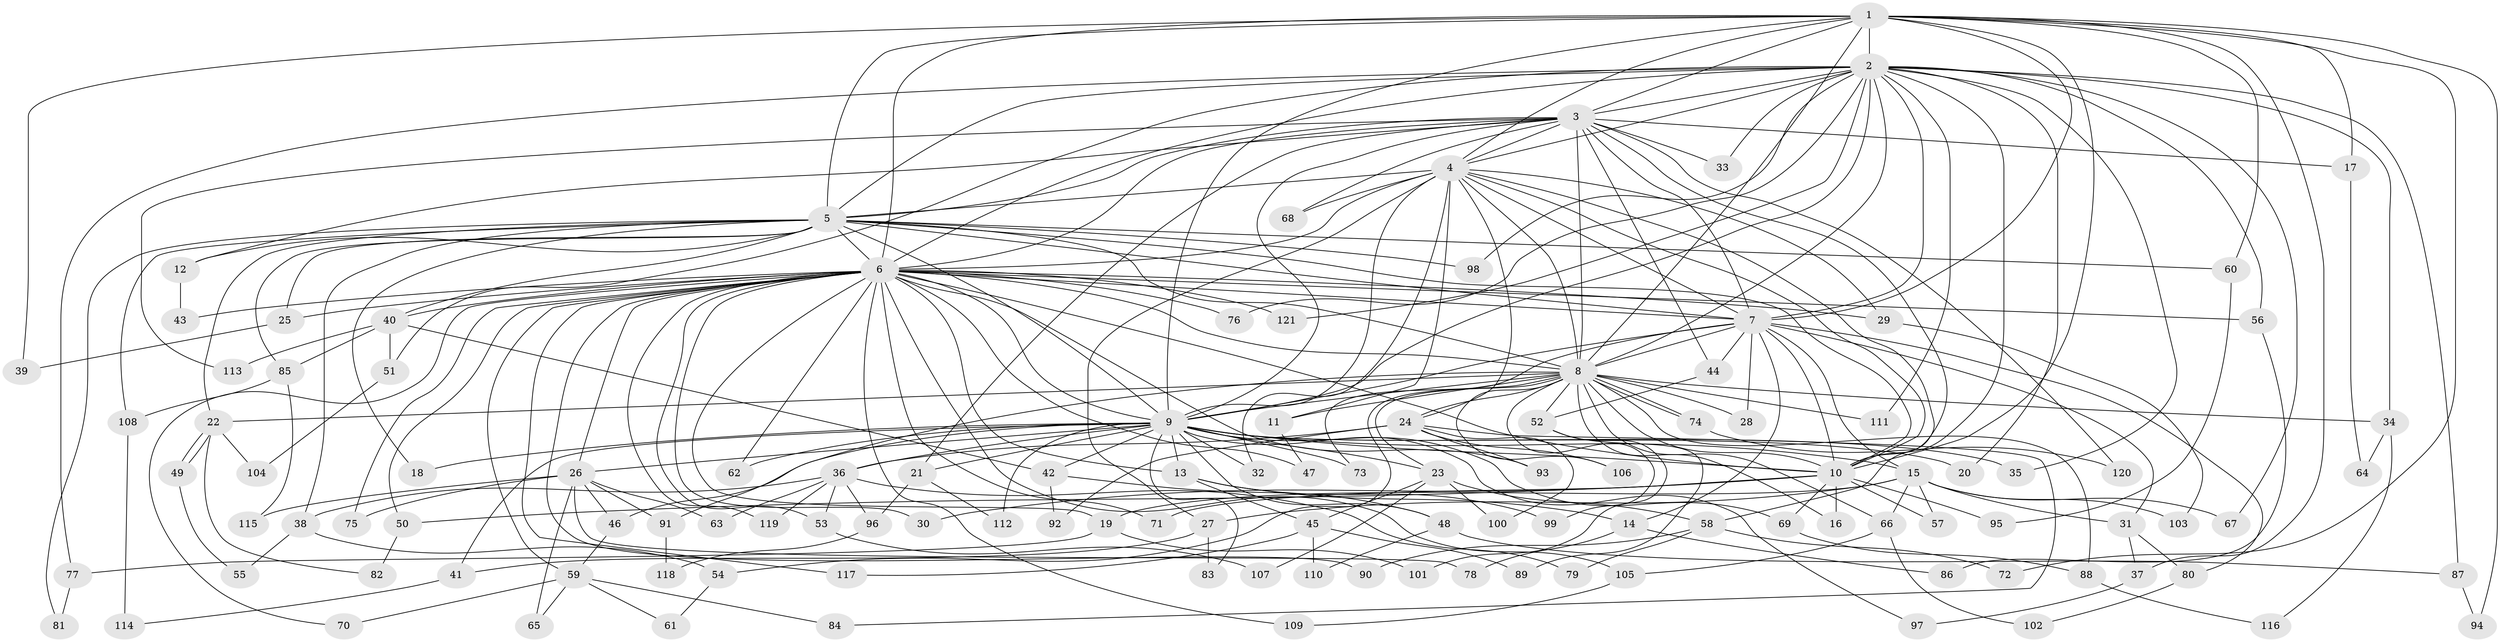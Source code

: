 // coarse degree distribution, {11: 0.01639344262295082, 18: 0.01639344262295082, 13: 0.01639344262295082, 17: 0.03278688524590164, 24: 0.01639344262295082, 12: 0.01639344262295082, 22: 0.01639344262295082, 3: 0.13114754098360656, 5: 0.06557377049180328, 8: 0.03278688524590164, 4: 0.09836065573770492, 10: 0.01639344262295082, 6: 0.03278688524590164, 9: 0.03278688524590164, 7: 0.03278688524590164, 2: 0.4262295081967213}
// Generated by graph-tools (version 1.1) at 2025/43/03/06/25 01:43:19]
// undirected, 121 vertices, 267 edges
graph export_dot {
graph [start="1"]
  node [color=gray90,style=filled];
  1;
  2;
  3;
  4;
  5;
  6;
  7;
  8;
  9;
  10;
  11;
  12;
  13;
  14;
  15;
  16;
  17;
  18;
  19;
  20;
  21;
  22;
  23;
  24;
  25;
  26;
  27;
  28;
  29;
  30;
  31;
  32;
  33;
  34;
  35;
  36;
  37;
  38;
  39;
  40;
  41;
  42;
  43;
  44;
  45;
  46;
  47;
  48;
  49;
  50;
  51;
  52;
  53;
  54;
  55;
  56;
  57;
  58;
  59;
  60;
  61;
  62;
  63;
  64;
  65;
  66;
  67;
  68;
  69;
  70;
  71;
  72;
  73;
  74;
  75;
  76;
  77;
  78;
  79;
  80;
  81;
  82;
  83;
  84;
  85;
  86;
  87;
  88;
  89;
  90;
  91;
  92;
  93;
  94;
  95;
  96;
  97;
  98;
  99;
  100;
  101;
  102;
  103;
  104;
  105;
  106;
  107;
  108;
  109;
  110;
  111;
  112;
  113;
  114;
  115;
  116;
  117;
  118;
  119;
  120;
  121;
  1 -- 2;
  1 -- 3;
  1 -- 4;
  1 -- 5;
  1 -- 6;
  1 -- 7;
  1 -- 8;
  1 -- 9;
  1 -- 10;
  1 -- 17;
  1 -- 37;
  1 -- 39;
  1 -- 60;
  1 -- 72;
  1 -- 94;
  2 -- 3;
  2 -- 4;
  2 -- 5;
  2 -- 6;
  2 -- 7;
  2 -- 8;
  2 -- 9;
  2 -- 10;
  2 -- 20;
  2 -- 33;
  2 -- 34;
  2 -- 35;
  2 -- 51;
  2 -- 56;
  2 -- 67;
  2 -- 76;
  2 -- 77;
  2 -- 87;
  2 -- 98;
  2 -- 111;
  2 -- 121;
  3 -- 4;
  3 -- 5;
  3 -- 6;
  3 -- 7;
  3 -- 8;
  3 -- 9;
  3 -- 10;
  3 -- 12;
  3 -- 17;
  3 -- 21;
  3 -- 33;
  3 -- 44;
  3 -- 68;
  3 -- 113;
  3 -- 120;
  4 -- 5;
  4 -- 6;
  4 -- 7;
  4 -- 8;
  4 -- 9;
  4 -- 10;
  4 -- 11;
  4 -- 24;
  4 -- 27;
  4 -- 29;
  4 -- 32;
  4 -- 58;
  4 -- 68;
  5 -- 6;
  5 -- 7;
  5 -- 8;
  5 -- 9;
  5 -- 10;
  5 -- 12;
  5 -- 18;
  5 -- 22;
  5 -- 25;
  5 -- 38;
  5 -- 40;
  5 -- 60;
  5 -- 81;
  5 -- 85;
  5 -- 98;
  5 -- 108;
  6 -- 7;
  6 -- 8;
  6 -- 9;
  6 -- 10;
  6 -- 13;
  6 -- 19;
  6 -- 25;
  6 -- 26;
  6 -- 29;
  6 -- 30;
  6 -- 40;
  6 -- 43;
  6 -- 47;
  6 -- 50;
  6 -- 53;
  6 -- 56;
  6 -- 59;
  6 -- 62;
  6 -- 70;
  6 -- 71;
  6 -- 75;
  6 -- 76;
  6 -- 90;
  6 -- 93;
  6 -- 105;
  6 -- 109;
  6 -- 117;
  6 -- 119;
  6 -- 121;
  7 -- 8;
  7 -- 9;
  7 -- 10;
  7 -- 14;
  7 -- 15;
  7 -- 28;
  7 -- 31;
  7 -- 44;
  7 -- 73;
  7 -- 80;
  8 -- 9;
  8 -- 10;
  8 -- 11;
  8 -- 16;
  8 -- 22;
  8 -- 23;
  8 -- 24;
  8 -- 28;
  8 -- 34;
  8 -- 52;
  8 -- 54;
  8 -- 66;
  8 -- 74;
  8 -- 74;
  8 -- 88;
  8 -- 91;
  8 -- 99;
  8 -- 106;
  8 -- 111;
  9 -- 10;
  9 -- 13;
  9 -- 15;
  9 -- 18;
  9 -- 20;
  9 -- 21;
  9 -- 23;
  9 -- 26;
  9 -- 32;
  9 -- 35;
  9 -- 36;
  9 -- 41;
  9 -- 42;
  9 -- 46;
  9 -- 48;
  9 -- 62;
  9 -- 69;
  9 -- 73;
  9 -- 83;
  9 -- 97;
  9 -- 112;
  10 -- 16;
  10 -- 30;
  10 -- 50;
  10 -- 57;
  10 -- 69;
  10 -- 71;
  10 -- 95;
  11 -- 47;
  12 -- 43;
  13 -- 14;
  13 -- 45;
  13 -- 99;
  14 -- 78;
  14 -- 86;
  15 -- 19;
  15 -- 27;
  15 -- 31;
  15 -- 57;
  15 -- 66;
  15 -- 67;
  15 -- 103;
  17 -- 64;
  19 -- 77;
  19 -- 101;
  21 -- 96;
  21 -- 112;
  22 -- 49;
  22 -- 49;
  22 -- 82;
  22 -- 104;
  23 -- 45;
  23 -- 58;
  23 -- 100;
  23 -- 107;
  24 -- 36;
  24 -- 84;
  24 -- 92;
  24 -- 93;
  24 -- 100;
  24 -- 106;
  25 -- 39;
  26 -- 46;
  26 -- 63;
  26 -- 65;
  26 -- 75;
  26 -- 78;
  26 -- 91;
  26 -- 115;
  27 -- 41;
  27 -- 83;
  29 -- 103;
  31 -- 37;
  31 -- 80;
  34 -- 64;
  34 -- 116;
  36 -- 38;
  36 -- 53;
  36 -- 63;
  36 -- 79;
  36 -- 96;
  36 -- 119;
  37 -- 97;
  38 -- 54;
  38 -- 55;
  40 -- 42;
  40 -- 51;
  40 -- 85;
  40 -- 113;
  41 -- 114;
  42 -- 48;
  42 -- 92;
  44 -- 52;
  45 -- 89;
  45 -- 110;
  45 -- 117;
  46 -- 59;
  48 -- 87;
  48 -- 110;
  49 -- 55;
  50 -- 82;
  51 -- 104;
  52 -- 89;
  52 -- 101;
  53 -- 107;
  54 -- 61;
  56 -- 86;
  58 -- 72;
  58 -- 79;
  58 -- 90;
  59 -- 61;
  59 -- 65;
  59 -- 70;
  59 -- 84;
  60 -- 95;
  66 -- 102;
  66 -- 105;
  69 -- 88;
  74 -- 120;
  77 -- 81;
  80 -- 102;
  85 -- 108;
  85 -- 115;
  87 -- 94;
  88 -- 116;
  91 -- 118;
  96 -- 118;
  105 -- 109;
  108 -- 114;
}
